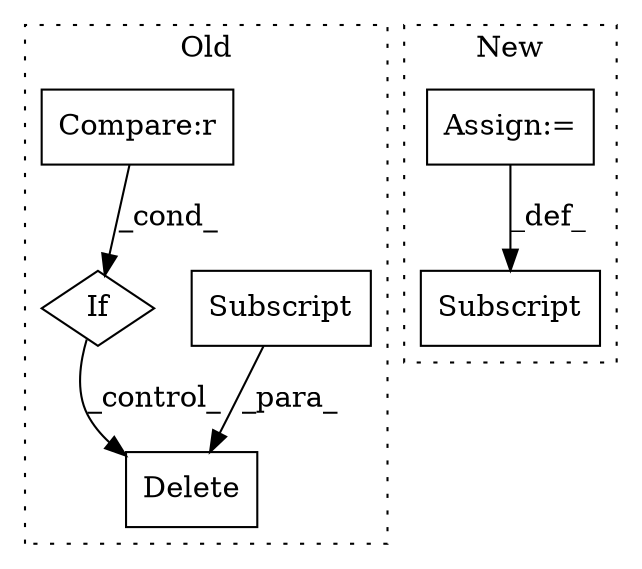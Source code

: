 digraph G {
subgraph cluster0 {
1 [label="Delete" a="101" s="3621" l="42" shape="box"];
3 [label="Subscript" a="63" s="3625,0" l="38,0" shape="box"];
5 [label="If" a="96" s="3573" l="3" shape="diamond"];
6 [label="Compare:r" a="40" s="3576" l="27" shape="box"];
label = "Old";
style="dotted";
}
subgraph cluster1 {
2 [label="Subscript" a="63" s="4727,0" l="28,0" shape="box"];
4 [label="Assign:=" a="68" s="4755" l="3" shape="box"];
label = "New";
style="dotted";
}
3 -> 1 [label="_para_"];
4 -> 2 [label="_def_"];
5 -> 1 [label="_control_"];
6 -> 5 [label="_cond_"];
}